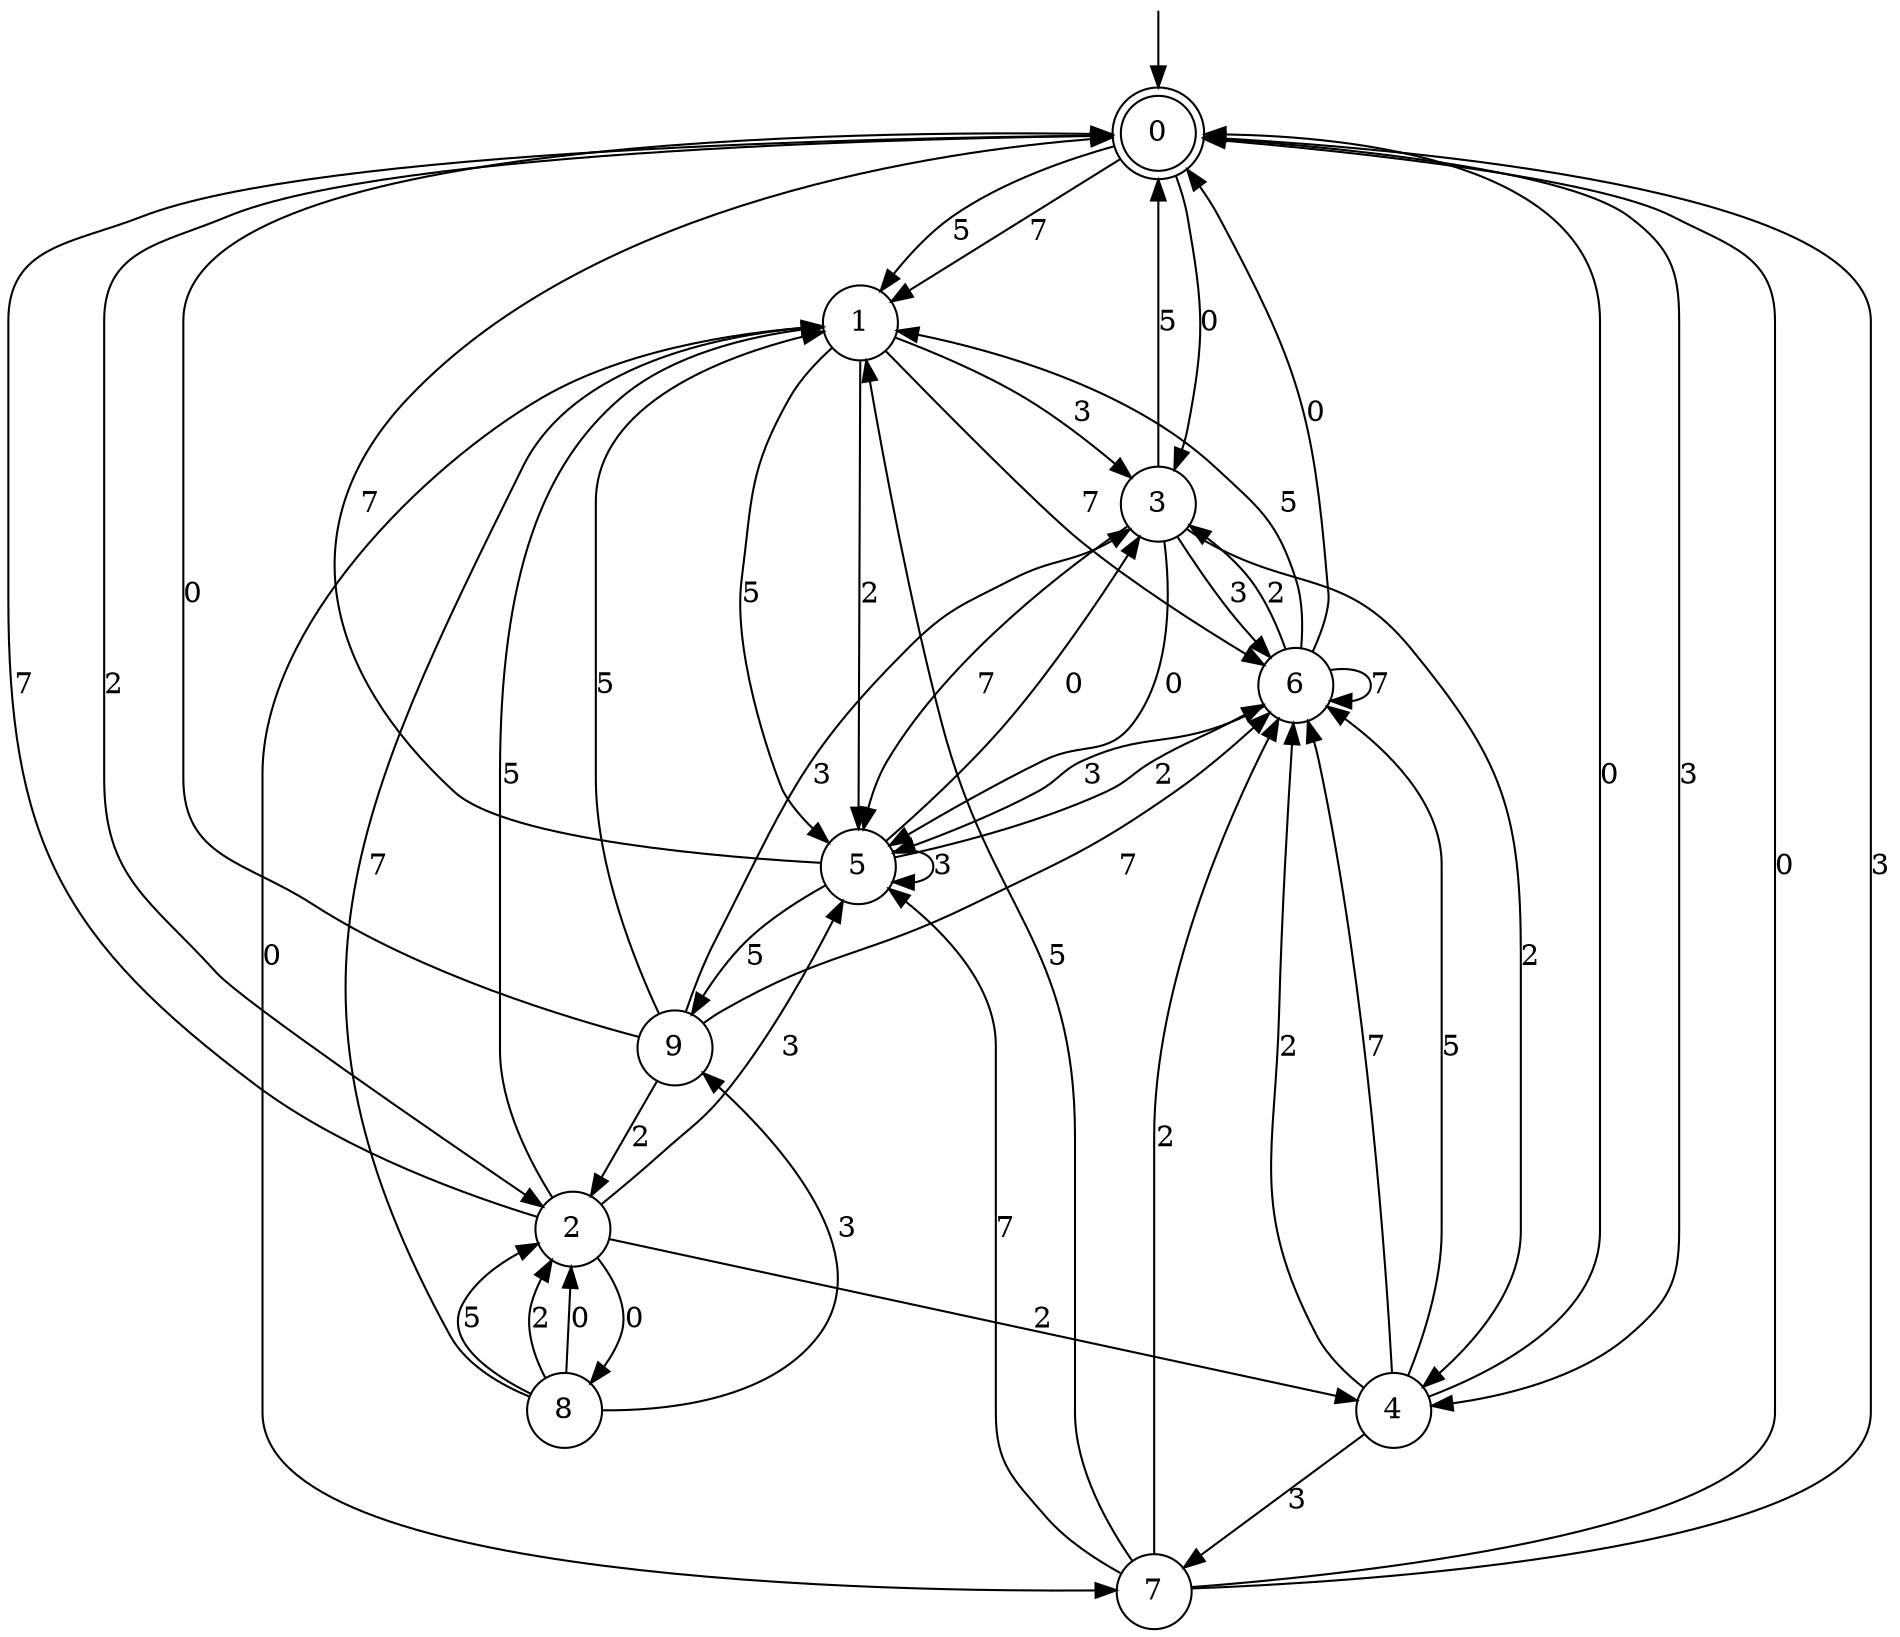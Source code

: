 digraph g {

	s0 [shape="doublecircle" label="0"];
	s1 [shape="circle" label="1"];
	s2 [shape="circle" label="2"];
	s3 [shape="circle" label="3"];
	s4 [shape="circle" label="4"];
	s5 [shape="circle" label="5"];
	s6 [shape="circle" label="6"];
	s7 [shape="circle" label="7"];
	s8 [shape="circle" label="8"];
	s9 [shape="circle" label="9"];
	s0 -> s1 [label="5"];
	s0 -> s2 [label="2"];
	s0 -> s1 [label="7"];
	s0 -> s3 [label="0"];
	s0 -> s4 [label="3"];
	s1 -> s5 [label="5"];
	s1 -> s5 [label="2"];
	s1 -> s6 [label="7"];
	s1 -> s7 [label="0"];
	s1 -> s3 [label="3"];
	s2 -> s1 [label="5"];
	s2 -> s4 [label="2"];
	s2 -> s0 [label="7"];
	s2 -> s8 [label="0"];
	s2 -> s5 [label="3"];
	s3 -> s0 [label="5"];
	s3 -> s4 [label="2"];
	s3 -> s5 [label="7"];
	s3 -> s5 [label="0"];
	s3 -> s6 [label="3"];
	s4 -> s6 [label="5"];
	s4 -> s6 [label="2"];
	s4 -> s6 [label="7"];
	s4 -> s0 [label="0"];
	s4 -> s7 [label="3"];
	s5 -> s9 [label="5"];
	s5 -> s6 [label="2"];
	s5 -> s0 [label="7"];
	s5 -> s3 [label="0"];
	s5 -> s5 [label="3"];
	s6 -> s1 [label="5"];
	s6 -> s3 [label="2"];
	s6 -> s6 [label="7"];
	s6 -> s0 [label="0"];
	s6 -> s5 [label="3"];
	s7 -> s1 [label="5"];
	s7 -> s6 [label="2"];
	s7 -> s5 [label="7"];
	s7 -> s0 [label="0"];
	s7 -> s0 [label="3"];
	s8 -> s2 [label="5"];
	s8 -> s2 [label="2"];
	s8 -> s1 [label="7"];
	s8 -> s2 [label="0"];
	s8 -> s9 [label="3"];
	s9 -> s1 [label="5"];
	s9 -> s2 [label="2"];
	s9 -> s6 [label="7"];
	s9 -> s0 [label="0"];
	s9 -> s3 [label="3"];

__start0 [label="" shape="none" width="0" height="0"];
__start0 -> s0;

}
